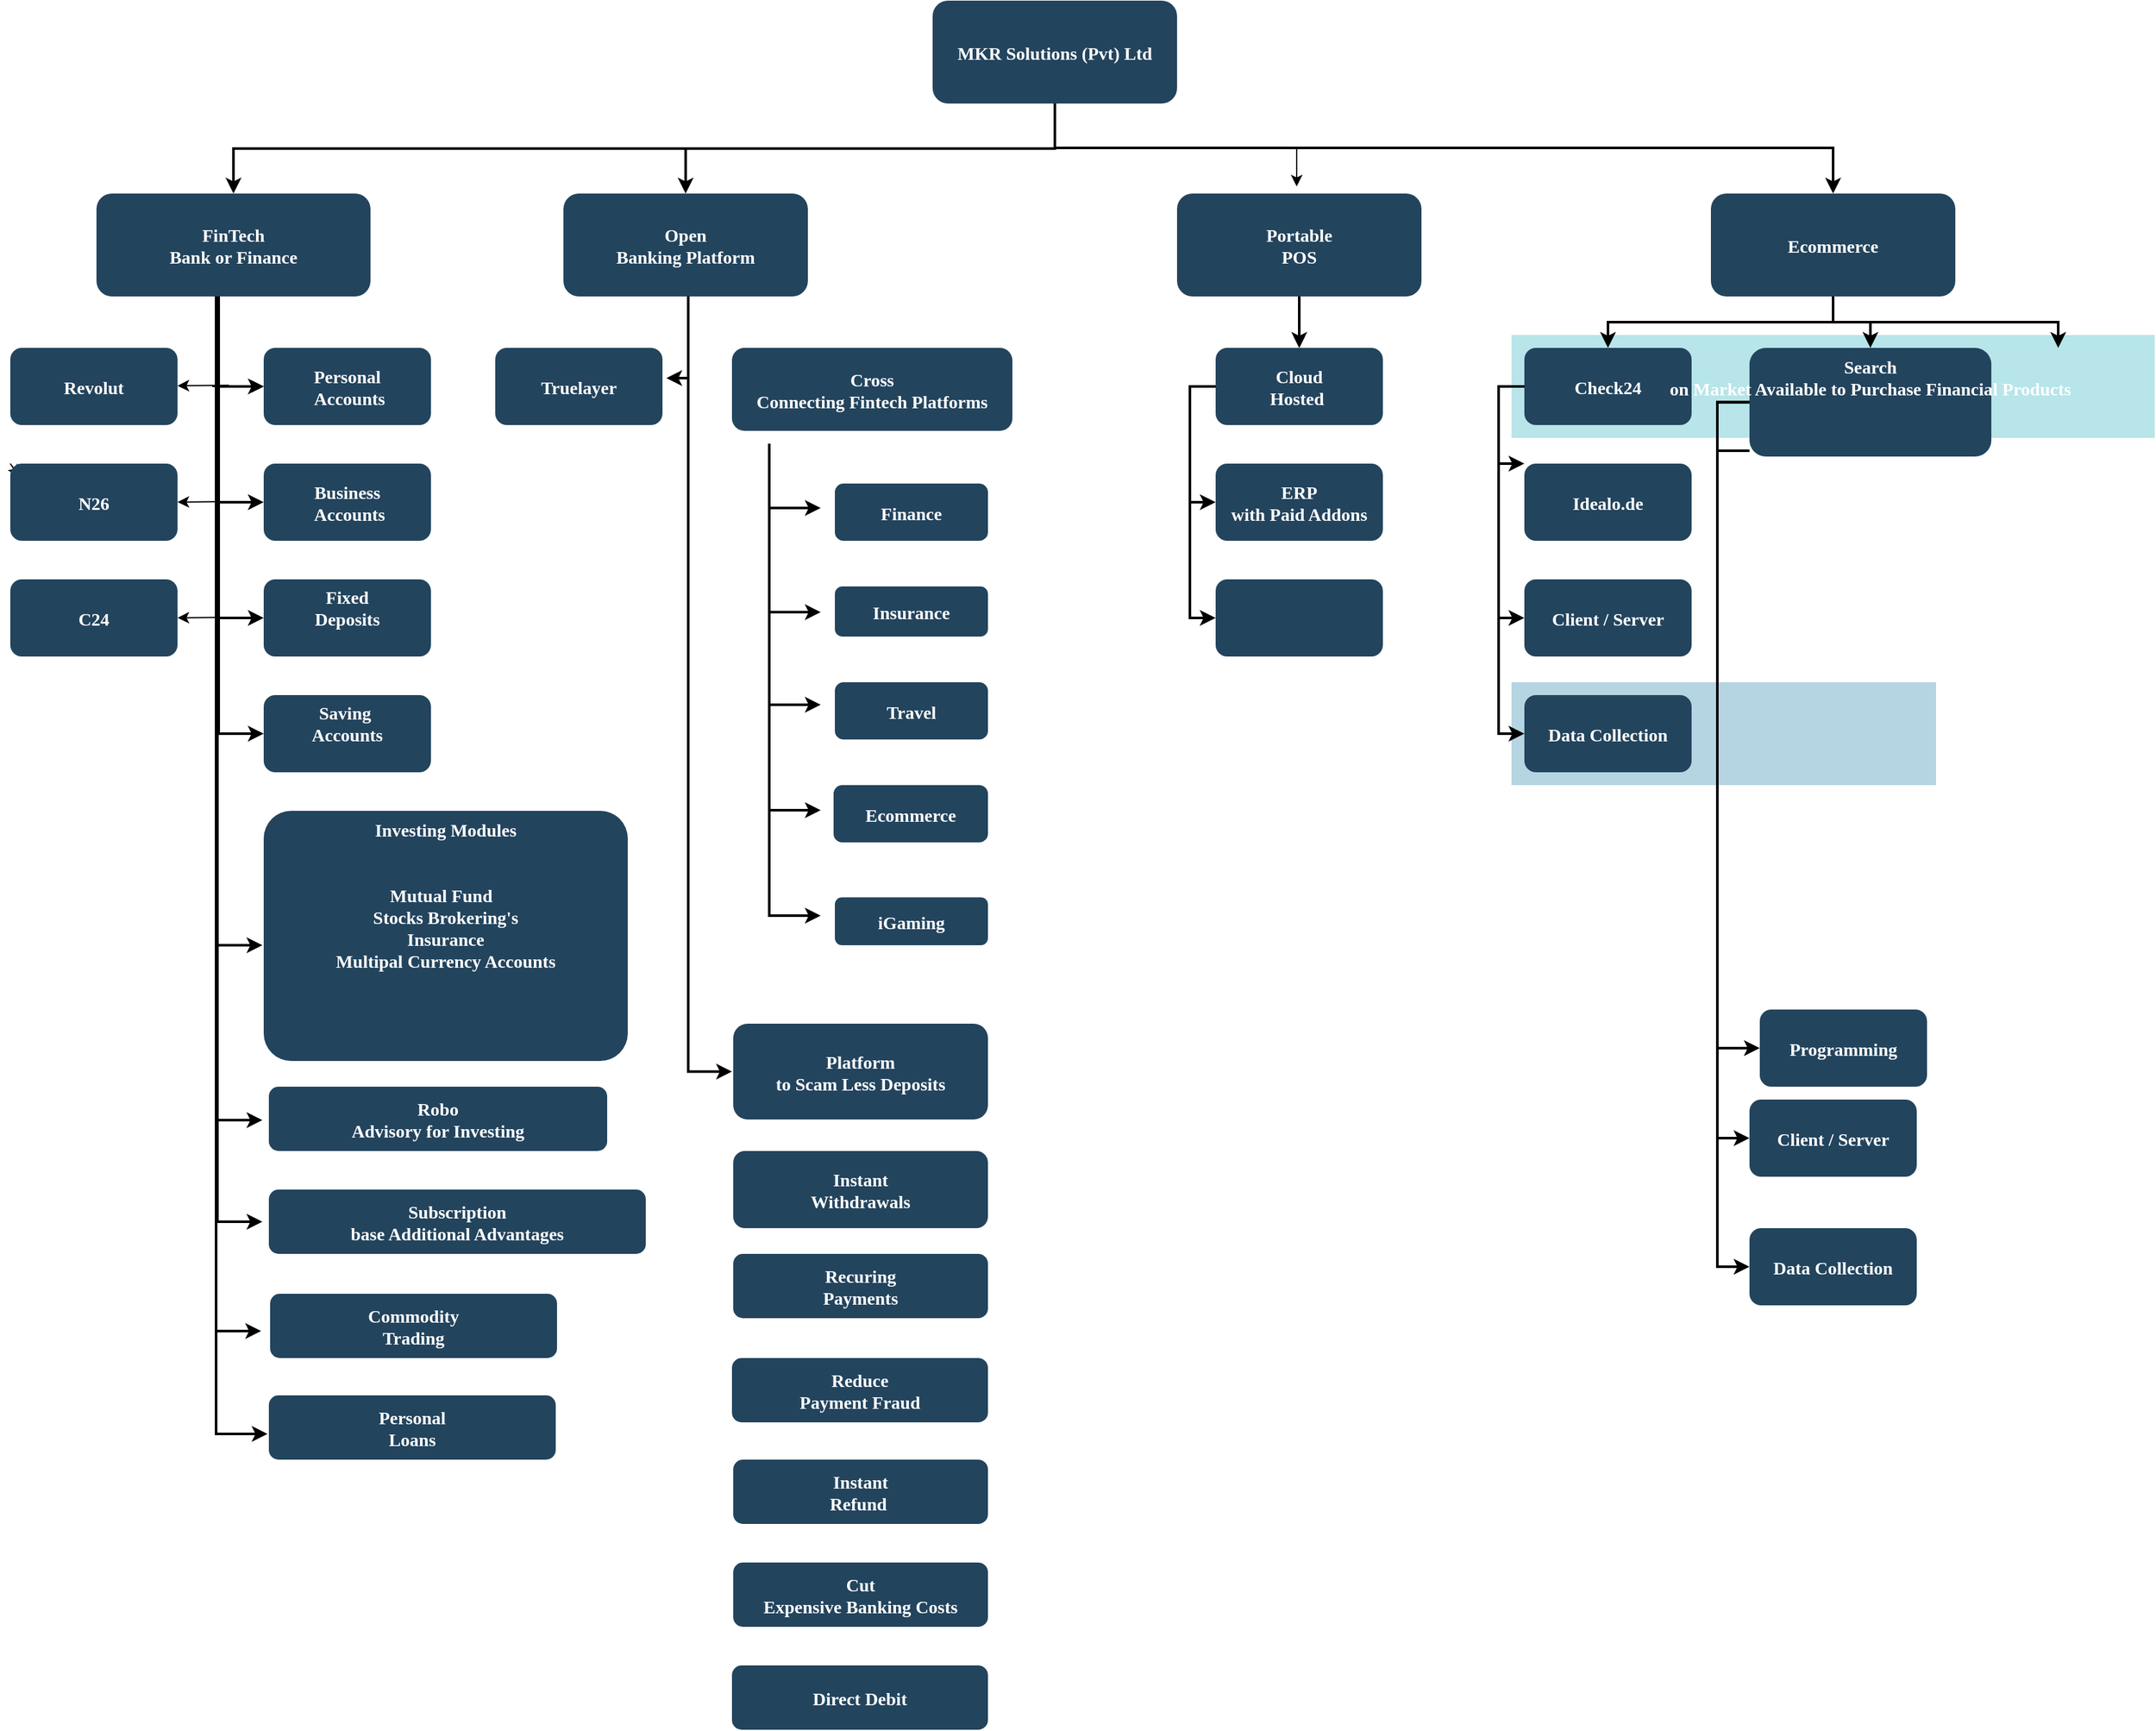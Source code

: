 <mxfile version="25.0.3">
  <diagram name="Page-1" id="2c0d36ab-eaac-3732-788b-9136903baeff">
    <mxGraphModel grid="1" page="1" gridSize="10" guides="1" tooltips="1" connect="1" arrows="1" fold="1" pageScale="1.5" pageWidth="1169" pageHeight="827" background="none" math="0" shadow="0">
      <root>
        <mxCell id="0" />
        <mxCell id="1" parent="0" />
        <mxCell id="115" value="" style="fillColor=#10739E;strokeColor=none;opacity=30;" vertex="1" parent="1">
          <mxGeometry x="1207" y="715.5" width="330" height="80" as="geometry" />
        </mxCell>
        <mxCell id="110" value="" style="fillColor=#12AAB5;strokeColor=none;opacity=30;" vertex="1" parent="1">
          <mxGeometry x="1207" y="445.5" width="500" height="80" as="geometry" />
        </mxCell>
        <mxCell id="8fLzP8o-x3sx5GPTJKCO-136" value="" style="edgeStyle=none;rounded=0;orthogonalLoop=1;jettySize=auto;html=1;" edge="1" parent="1" target="16">
          <mxGeometry relative="1" as="geometry">
            <mxPoint x="197" y="485.5" as="sourcePoint" />
          </mxGeometry>
        </mxCell>
        <mxCell id="2" value="MKR Solutions (Pvt) Ltd" style="rounded=1;fillColor=#23445D;gradientColor=none;strokeColor=none;fontColor=#FFFFFF;fontStyle=1;fontFamily=Tahoma;fontSize=14" vertex="1" parent="1">
          <mxGeometry x="757" y="185.5" width="190" height="80" as="geometry" />
        </mxCell>
        <mxCell id="4" value="Ecommerce" style="rounded=1;fillColor=#23445D;gradientColor=none;strokeColor=none;fontColor=#FFFFFF;fontStyle=1;fontFamily=Tahoma;fontSize=14" vertex="1" parent="1">
          <mxGeometry x="1362.0" y="335.5" width="190" height="80" as="geometry" />
        </mxCell>
        <mxCell id="9" value="" style="edgeStyle=elbowEdgeStyle;elbow=vertical;strokeWidth=2;rounded=0" edge="1" parent="1" source="2" target="4">
          <mxGeometry x="337" y="215.5" width="100" height="100" as="geometry">
            <mxPoint x="337" y="315.5" as="sourcePoint" />
            <mxPoint x="437" y="215.5" as="targetPoint" />
            <Array as="points">
              <mxPoint x="1040" y="300" />
              <mxPoint x="1050" y="301" />
            </Array>
          </mxGeometry>
        </mxCell>
        <mxCell id="8fLzP8o-x3sx5GPTJKCO-138" value="" style="edgeStyle=none;rounded=0;orthogonalLoop=1;jettySize=auto;html=1;" edge="1" parent="1" source="10" target="41">
          <mxGeometry relative="1" as="geometry" />
        </mxCell>
        <mxCell id="10" value="Portable&#xa;POS" style="rounded=1;fillColor=#23445D;gradientColor=none;strokeColor=none;fontColor=#FFFFFF;fontStyle=1;fontFamily=Tahoma;fontSize=14" vertex="1" parent="1">
          <mxGeometry x="947" y="335.5" width="190" height="80" as="geometry" />
        </mxCell>
        <mxCell id="12" value="Open&#xa;Banking Platform" style="rounded=1;fillColor=#23445D;gradientColor=none;strokeColor=none;fontColor=#FFFFFF;fontStyle=1;fontFamily=Tahoma;fontSize=14" vertex="1" parent="1">
          <mxGeometry x="470.0" y="335.5" width="190" height="80" as="geometry" />
        </mxCell>
        <mxCell id="13" value="FinTech&#xa;Bank or Finance" style="rounded=1;fillColor=#23445D;gradientColor=none;strokeColor=none;fontColor=#FFFFFF;fontStyle=1;fontFamily=Tahoma;fontSize=14" vertex="1" parent="1">
          <mxGeometry x="107" y="335.5" width="213" height="80" as="geometry" />
        </mxCell>
        <mxCell id="14" value="Revolut" style="rounded=1;fillColor=#23445D;gradientColor=none;strokeColor=none;fontColor=#FFFFFF;fontStyle=1;fontFamily=Tahoma;fontSize=14" vertex="1" parent="1">
          <mxGeometry x="40" y="455.5" width="130" height="60" as="geometry" />
        </mxCell>
        <mxCell id="8fLzP8o-x3sx5GPTJKCO-126" style="edgeStyle=none;rounded=0;orthogonalLoop=1;jettySize=auto;html=1;exitX=0;exitY=0;exitDx=0;exitDy=0;entryX=0;entryY=0.25;entryDx=0;entryDy=0;" edge="1" parent="1" source="15">
          <mxGeometry relative="1" as="geometry">
            <mxPoint x="47" y="555.5" as="targetPoint" />
          </mxGeometry>
        </mxCell>
        <mxCell id="15" value="N26" style="rounded=1;fillColor=#23445D;gradientColor=none;strokeColor=none;fontColor=#FFFFFF;fontStyle=1;fontFamily=Tahoma;fontSize=14" vertex="1" parent="1">
          <mxGeometry x="40" y="545.5" width="130" height="60" as="geometry" />
        </mxCell>
        <mxCell id="16" value="Personal&#xa; Accounts" style="rounded=1;fillColor=#23445D;gradientColor=none;strokeColor=none;fontColor=#FFFFFF;fontStyle=1;fontFamily=Tahoma;fontSize=14" vertex="1" parent="1">
          <mxGeometry x="237" y="455.5" width="130" height="60" as="geometry" />
        </mxCell>
        <mxCell id="17" value="Business&#xa; Accounts" style="rounded=1;fillColor=#23445D;gradientColor=none;strokeColor=none;fontColor=#FFFFFF;fontStyle=1;fontFamily=Tahoma;fontSize=14" vertex="1" parent="1">
          <mxGeometry x="237" y="545.5" width="130" height="60" as="geometry" />
        </mxCell>
        <mxCell id="18" value="&#xa;&#xa;&#xa;&#xa;&#xa;Fixed&#xa;Deposits&#xa;  &#xa; &#xa;&#xa;&#xa;&#xa;" style="rounded=1;fillColor=#23445D;gradientColor=none;strokeColor=none;fontColor=#FFFFFF;fontStyle=1;fontFamily=Tahoma;fontSize=14" vertex="1" parent="1">
          <mxGeometry x="237" y="635.5" width="130" height="60" as="geometry" />
        </mxCell>
        <mxCell id="19" value="&#xa;&#xa;&#xa;&#xa;Saving &#xa;Accounts&#xa;  &#xa; &#xa;&#xa;&#xa;" style="rounded=1;fillColor=#23445D;gradientColor=none;strokeColor=none;fontColor=#FFFFFF;fontStyle=1;fontFamily=Tahoma;fontSize=14" vertex="1" parent="1">
          <mxGeometry x="237" y="725.5" width="130" height="60" as="geometry" />
        </mxCell>
        <mxCell id="20" value="Investing Modules&#xa;&#xa; &#xa;  Mutual Fund&#xa;Stocks Brokering&#39;s&#xa;Insurance&#xa;Multipal Currency Accounts&#xa;&#xa;&#xa;&#xa;&#xa;&#xa; &#xa;  &#xa;  &#xa;&#xa;  &#xa; &#xa;&#xa;" style="rounded=1;fillColor=#23445D;gradientColor=none;strokeColor=none;fontColor=#FFFFFF;fontStyle=1;fontFamily=Tahoma;fontSize=14;arcSize=11;verticalAlign=top;textDirection=rtl;labelPosition=center;verticalLabelPosition=middle;align=center;" vertex="1" parent="1">
          <mxGeometry x="237" y="815.5" width="283" height="194.5" as="geometry" />
        </mxCell>
        <mxCell id="23" value="Robo&#xa;Advisory for Investing" style="rounded=1;fillColor=#23445D;gradientColor=none;strokeColor=none;fontColor=#FFFFFF;fontStyle=1;fontFamily=Tahoma;fontSize=14" vertex="1" parent="1">
          <mxGeometry x="241" y="1030" width="263" height="50" as="geometry" />
        </mxCell>
        <mxCell id="25" value="Truelayer" style="rounded=1;fillColor=#23445D;gradientColor=none;strokeColor=none;fontColor=#FFFFFF;fontStyle=1;fontFamily=Tahoma;fontSize=14" vertex="1" parent="1">
          <mxGeometry x="417" y="455.5" width="130" height="60" as="geometry" />
        </mxCell>
        <mxCell id="29" value="Cross&#xa;Connecting Fintech Platforms" style="rounded=1;fillColor=#23445D;gradientColor=none;strokeColor=none;fontColor=#FFFFFF;fontStyle=1;fontFamily=Tahoma;fontSize=14" vertex="1" parent="1">
          <mxGeometry x="601" y="455.5" width="218" height="64.5" as="geometry" />
        </mxCell>
        <mxCell id="30" value="Finance" style="rounded=1;fillColor=#23445D;gradientColor=none;strokeColor=none;fontColor=#FFFFFF;fontStyle=1;fontFamily=Tahoma;fontSize=14" vertex="1" parent="1">
          <mxGeometry x="681" y="561" width="119" height="44.5" as="geometry" />
        </mxCell>
        <mxCell id="31" value="Insurance" style="rounded=1;fillColor=#23445D;gradientColor=none;strokeColor=none;fontColor=#FFFFFF;fontStyle=1;fontFamily=Tahoma;fontSize=14" vertex="1" parent="1">
          <mxGeometry x="681" y="641" width="119" height="39" as="geometry" />
        </mxCell>
        <mxCell id="32" value="Travel" style="rounded=1;fillColor=#23445D;gradientColor=none;strokeColor=none;fontColor=#FFFFFF;fontStyle=1;fontFamily=Tahoma;fontSize=14" vertex="1" parent="1">
          <mxGeometry x="681" y="715.5" width="119" height="44.5" as="geometry" />
        </mxCell>
        <mxCell id="35" value="Ecommerce" style="rounded=1;fillColor=#23445D;gradientColor=none;strokeColor=none;fontColor=#FFFFFF;fontStyle=1;fontFamily=Tahoma;fontSize=14" vertex="1" parent="1">
          <mxGeometry x="680" y="795.5" width="120" height="44.5" as="geometry" />
        </mxCell>
        <mxCell id="36" value="iGaming" style="rounded=1;fillColor=#23445D;gradientColor=none;strokeColor=none;fontColor=#FFFFFF;fontStyle=1;fontFamily=Tahoma;fontSize=14" vertex="1" parent="1">
          <mxGeometry x="681" y="882.75" width="119" height="37.25" as="geometry" />
        </mxCell>
        <mxCell id="37" value="Platform&#xa;to Scam Less Deposits" style="rounded=1;fillColor=#23445D;gradientColor=none;strokeColor=none;fontColor=#FFFFFF;fontStyle=1;fontFamily=Tahoma;fontSize=14" vertex="1" parent="1">
          <mxGeometry x="602" y="981" width="198" height="74.5" as="geometry" />
        </mxCell>
        <mxCell id="38" value="Instant&#xa;Withdrawals" style="rounded=1;fillColor=#23445D;gradientColor=none;strokeColor=none;fontColor=#FFFFFF;fontStyle=1;fontFamily=Tahoma;fontSize=14" vertex="1" parent="1">
          <mxGeometry x="602" y="1080" width="198" height="60" as="geometry" />
        </mxCell>
        <mxCell id="39" value="Recuring&#xa;Payments" style="rounded=1;fillColor=#23445D;gradientColor=none;strokeColor=none;fontColor=#FFFFFF;fontStyle=1;fontFamily=Tahoma;fontSize=14" vertex="1" parent="1">
          <mxGeometry x="602" y="1160" width="198" height="50" as="geometry" />
        </mxCell>
        <mxCell id="41" value="Cloud&#xa;Hosted " style="rounded=1;fillColor=#23445D;gradientColor=none;strokeColor=none;fontColor=#FFFFFF;fontStyle=1;fontFamily=Tahoma;fontSize=14" vertex="1" parent="1">
          <mxGeometry x="977" y="455.5" width="130" height="60" as="geometry" />
        </mxCell>
        <mxCell id="42" value="ERP&#xa;with Paid Addons" style="rounded=1;fillColor=#23445D;gradientColor=none;strokeColor=none;fontColor=#FFFFFF;fontStyle=1;fontFamily=Tahoma;fontSize=14" vertex="1" parent="1">
          <mxGeometry x="977" y="545.5" width="130" height="60" as="geometry" />
        </mxCell>
        <mxCell id="43" value="" style="rounded=1;fillColor=#23445D;gradientColor=none;strokeColor=none;fontColor=#FFFFFF;fontStyle=1;fontFamily=Tahoma;fontSize=14" vertex="1" parent="1">
          <mxGeometry x="977" y="635.5" width="130" height="60" as="geometry" />
        </mxCell>
        <mxCell id="44" value="Check24" style="rounded=1;fillColor=#23445D;gradientColor=none;strokeColor=none;fontColor=#FFFFFF;fontStyle=1;fontFamily=Tahoma;fontSize=14" vertex="1" parent="1">
          <mxGeometry x="1217" y="455.5" width="130" height="60" as="geometry" />
        </mxCell>
        <mxCell id="45" value="Idealo.de" style="rounded=1;fillColor=#23445D;gradientColor=none;strokeColor=none;fontColor=#FFFFFF;fontStyle=1;fontFamily=Tahoma;fontSize=14" vertex="1" parent="1">
          <mxGeometry x="1217" y="545.5" width="130" height="60" as="geometry" />
        </mxCell>
        <mxCell id="46" value="Client / Server" style="rounded=1;fillColor=#23445D;gradientColor=none;strokeColor=none;fontColor=#FFFFFF;fontStyle=1;fontFamily=Tahoma;fontSize=14" vertex="1" parent="1">
          <mxGeometry x="1217" y="635.5" width="130" height="60" as="geometry" />
        </mxCell>
        <mxCell id="47" value="Data Collection" style="rounded=1;fillColor=#23445D;gradientColor=none;strokeColor=none;fontColor=#FFFFFF;fontStyle=1;fontFamily=Tahoma;fontSize=14" vertex="1" parent="1">
          <mxGeometry x="1217" y="725.5" width="130" height="60" as="geometry" />
        </mxCell>
        <mxCell id="48" value="Search&#xa;on Market Available to Purchase Financial Products" style="rounded=1;fillColor=#23445D;gradientColor=none;strokeColor=none;fontColor=#FFFFFF;fontStyle=1;fontFamily=Tahoma;fontSize=14;verticalAlign=top;" vertex="1" parent="1">
          <mxGeometry x="1392" y="455.5" width="188" height="84.5" as="geometry" />
        </mxCell>
        <mxCell id="49" value="Programming" style="rounded=1;fillColor=#23445D;gradientColor=none;strokeColor=none;fontColor=#FFFFFF;fontStyle=1;fontFamily=Tahoma;fontSize=14" vertex="1" parent="1">
          <mxGeometry x="1400" y="970" width="130" height="60" as="geometry" />
        </mxCell>
        <mxCell id="50" value="Client / Server" style="rounded=1;fillColor=#23445D;gradientColor=none;strokeColor=none;fontColor=#FFFFFF;fontStyle=1;fontFamily=Tahoma;fontSize=14" vertex="1" parent="1">
          <mxGeometry x="1392" y="1040" width="130" height="60" as="geometry" />
        </mxCell>
        <mxCell id="51" value="Data Collection" style="rounded=1;fillColor=#23445D;gradientColor=none;strokeColor=none;fontColor=#FFFFFF;fontStyle=1;fontFamily=Tahoma;fontSize=14" vertex="1" parent="1">
          <mxGeometry x="1392" y="1140" width="130" height="60" as="geometry" />
        </mxCell>
        <mxCell id="59" value="" style="edgeStyle=elbowEdgeStyle;elbow=vertical;strokeWidth=2;rounded=0" edge="1" parent="1" source="2" target="12">
          <mxGeometry x="347" y="225.5" width="100" height="100" as="geometry">
            <mxPoint x="862.0" y="275.5" as="sourcePoint" />
            <mxPoint x="1467.0" y="345.5" as="targetPoint" />
          </mxGeometry>
        </mxCell>
        <mxCell id="61" value="" style="edgeStyle=elbowEdgeStyle;elbow=vertical;strokeWidth=2;rounded=0" edge="1" parent="1" source="2" target="13">
          <mxGeometry x="-23" y="135.5" width="100" height="100" as="geometry">
            <mxPoint x="-23" y="235.5" as="sourcePoint" />
            <mxPoint x="77" y="135.5" as="targetPoint" />
          </mxGeometry>
        </mxCell>
        <mxCell id="64" value="" style="edgeStyle=elbowEdgeStyle;elbow=horizontal;strokeWidth=2;rounded=0" edge="1" parent="1" source="13" target="16">
          <mxGeometry x="-23" y="135.5" width="100" height="100" as="geometry">
            <mxPoint x="-23" y="235.5" as="sourcePoint" />
            <mxPoint x="77" y="135.5" as="targetPoint" />
            <Array as="points">
              <mxPoint x="202" y="435.5" />
            </Array>
          </mxGeometry>
        </mxCell>
        <mxCell id="65" value="" style="edgeStyle=elbowEdgeStyle;elbow=horizontal;strokeWidth=2;rounded=0" edge="1" parent="1" source="13" target="17">
          <mxGeometry x="-23" y="135.5" width="100" height="100" as="geometry">
            <mxPoint x="-23" y="235.5" as="sourcePoint" />
            <mxPoint x="77" y="135.5" as="targetPoint" />
            <Array as="points">
              <mxPoint x="202" y="475.5" />
            </Array>
          </mxGeometry>
        </mxCell>
        <mxCell id="66" value="" style="edgeStyle=elbowEdgeStyle;elbow=horizontal;strokeWidth=2;rounded=0" edge="1" parent="1" source="13" target="18">
          <mxGeometry x="-23" y="135.5" width="100" height="100" as="geometry">
            <mxPoint x="-23" y="235.5" as="sourcePoint" />
            <mxPoint x="77" y="135.5" as="targetPoint" />
            <Array as="points">
              <mxPoint x="202" y="525.5" />
            </Array>
          </mxGeometry>
        </mxCell>
        <mxCell id="67" value="" style="edgeStyle=elbowEdgeStyle;elbow=horizontal;strokeWidth=2;rounded=0" edge="1" parent="1" source="13" target="19">
          <mxGeometry x="-23" y="135.5" width="100" height="100" as="geometry">
            <mxPoint x="-23" y="235.5" as="sourcePoint" />
            <mxPoint x="77" y="135.5" as="targetPoint" />
            <Array as="points">
              <mxPoint x="202" y="575.5" />
            </Array>
          </mxGeometry>
        </mxCell>
        <mxCell id="68" value="" style="edgeStyle=elbowEdgeStyle;elbow=horizontal;strokeWidth=2;rounded=0" edge="1" parent="1" source="13">
          <mxGeometry x="-23" y="135.5" width="100" height="100" as="geometry">
            <mxPoint x="-23" y="235.5" as="sourcePoint" />
            <mxPoint x="240" y="1300" as="targetPoint" />
            <Array as="points">
              <mxPoint x="200" y="1300" />
            </Array>
          </mxGeometry>
        </mxCell>
        <mxCell id="73" value="" style="edgeStyle=elbowEdgeStyle;elbow=horizontal;strokeWidth=2;rounded=0" edge="1" parent="1">
          <mxGeometry x="-23" y="135.5" width="100" height="100" as="geometry">
            <mxPoint x="630" y="530" as="sourcePoint" />
            <mxPoint x="670" y="580" as="targetPoint" />
            <Array as="points">
              <mxPoint x="630" y="540" />
            </Array>
          </mxGeometry>
        </mxCell>
        <mxCell id="75" value="" style="edgeStyle=elbowEdgeStyle;elbow=horizontal;strokeWidth=2;rounded=0;entryX=1.023;entryY=0.392;entryDx=0;entryDy=0;entryPerimeter=0;" edge="1" parent="1" target="25">
          <mxGeometry x="-23" y="135.5" width="100" height="100" as="geometry">
            <mxPoint x="567" y="415.5" as="sourcePoint" />
            <mxPoint x="600" y="480" as="targetPoint" />
            <Array as="points">
              <mxPoint x="567" y="605.5" />
            </Array>
          </mxGeometry>
        </mxCell>
        <mxCell id="82" value="" style="edgeStyle=elbowEdgeStyle;elbow=horizontal;strokeWidth=2;rounded=0" edge="1" parent="1" source="41" target="42">
          <mxGeometry x="-23" y="135.5" width="100" height="100" as="geometry">
            <mxPoint x="-23" y="235.5" as="sourcePoint" />
            <mxPoint x="77" y="135.5" as="targetPoint" />
            <Array as="points">
              <mxPoint x="957" y="535.5" />
            </Array>
          </mxGeometry>
        </mxCell>
        <mxCell id="83" value="" style="edgeStyle=elbowEdgeStyle;elbow=horizontal;strokeWidth=2;rounded=0" edge="1" parent="1" source="41" target="43">
          <mxGeometry x="-23" y="135.5" width="100" height="100" as="geometry">
            <mxPoint x="-23" y="235.5" as="sourcePoint" />
            <mxPoint x="77" y="135.5" as="targetPoint" />
            <Array as="points">
              <mxPoint x="957" y="585.5" />
            </Array>
          </mxGeometry>
        </mxCell>
        <mxCell id="84" value="" style="edgeStyle=elbowEdgeStyle;elbow=horizontal;strokeWidth=2;rounded=0" edge="1" parent="1" source="44" target="45">
          <mxGeometry x="-23" y="135.5" width="100" height="100" as="geometry">
            <mxPoint x="-23" y="235.5" as="sourcePoint" />
            <mxPoint x="77" y="135.5" as="targetPoint" />
            <Array as="points">
              <mxPoint x="1197" y="545.5" />
            </Array>
          </mxGeometry>
        </mxCell>
        <mxCell id="85" value="" style="edgeStyle=elbowEdgeStyle;elbow=horizontal;strokeWidth=2;rounded=0" edge="1" parent="1" source="44" target="46">
          <mxGeometry x="-23" y="135.5" width="100" height="100" as="geometry">
            <mxPoint x="-23" y="235.5" as="sourcePoint" />
            <mxPoint x="77" y="135.5" as="targetPoint" />
            <Array as="points">
              <mxPoint x="1197" y="575.5" />
            </Array>
          </mxGeometry>
        </mxCell>
        <mxCell id="86" value="" style="edgeStyle=elbowEdgeStyle;elbow=horizontal;strokeWidth=2;rounded=0" edge="1" parent="1" source="44" target="47">
          <mxGeometry x="-23" y="135.5" width="100" height="100" as="geometry">
            <mxPoint x="-23" y="235.5" as="sourcePoint" />
            <mxPoint x="77" y="135.5" as="targetPoint" />
            <Array as="points">
              <mxPoint x="1197" y="625.5" />
            </Array>
          </mxGeometry>
        </mxCell>
        <mxCell id="87" value="" style="edgeStyle=elbowEdgeStyle;elbow=horizontal;strokeWidth=2;rounded=0" edge="1" parent="1" source="48" target="49">
          <mxGeometry x="-23" y="135.5" width="100" height="100" as="geometry">
            <mxPoint x="-23" y="235.5" as="sourcePoint" />
            <mxPoint x="77" y="135.5" as="targetPoint" />
            <Array as="points">
              <mxPoint x="1367" y="535.5" />
            </Array>
          </mxGeometry>
        </mxCell>
        <mxCell id="88" value="" style="edgeStyle=elbowEdgeStyle;elbow=horizontal;strokeWidth=2;rounded=0" edge="1" parent="1" source="48" target="50">
          <mxGeometry x="-23" y="135.5" width="100" height="100" as="geometry">
            <mxPoint x="-23" y="235.5" as="sourcePoint" />
            <mxPoint x="77" y="135.5" as="targetPoint" />
            <Array as="points">
              <mxPoint x="1367" y="595.5" />
            </Array>
          </mxGeometry>
        </mxCell>
        <mxCell id="89" value="" style="edgeStyle=elbowEdgeStyle;elbow=horizontal;strokeWidth=2;rounded=0" edge="1" parent="1" source="48" target="51">
          <mxGeometry x="-23" y="135.5" width="100" height="100" as="geometry">
            <mxPoint x="-23" y="235.5" as="sourcePoint" />
            <mxPoint x="77" y="135.5" as="targetPoint" />
            <Array as="points">
              <mxPoint x="1367" y="625.5" />
            </Array>
          </mxGeometry>
        </mxCell>
        <mxCell id="103" value="" style="edgeStyle=elbowEdgeStyle;elbow=vertical;strokeWidth=2;rounded=0" edge="1" parent="1" source="10" target="41">
          <mxGeometry x="-23" y="135.5" width="100" height="100" as="geometry">
            <mxPoint x="-23" y="235.5" as="sourcePoint" />
            <mxPoint x="77" y="135.5" as="targetPoint" />
          </mxGeometry>
        </mxCell>
        <mxCell id="104" value="" style="edgeStyle=elbowEdgeStyle;elbow=vertical;strokeWidth=2;rounded=0" edge="1" parent="1" source="4" target="48">
          <mxGeometry x="-23" y="135.5" width="100" height="100" as="geometry">
            <mxPoint x="-23" y="235.5" as="sourcePoint" />
            <mxPoint x="77" y="135.5" as="targetPoint" />
          </mxGeometry>
        </mxCell>
        <mxCell id="105" value="" style="edgeStyle=elbowEdgeStyle;elbow=vertical;strokeWidth=2;rounded=0" edge="1" parent="1" source="4" target="44">
          <mxGeometry x="-23" y="135.5" width="100" height="100" as="geometry">
            <mxPoint x="-23" y="235.5" as="sourcePoint" />
            <mxPoint x="77" y="135.5" as="targetPoint" />
          </mxGeometry>
        </mxCell>
        <mxCell id="106" value="" style="edgeStyle=elbowEdgeStyle;elbow=vertical;strokeWidth=2;rounded=0" edge="1" parent="1" source="4">
          <mxGeometry x="-23" y="135.5" width="100" height="100" as="geometry">
            <mxPoint x="-23" y="235.5" as="sourcePoint" />
            <mxPoint x="1632" y="455.5" as="targetPoint" />
          </mxGeometry>
        </mxCell>
        <mxCell id="8fLzP8o-x3sx5GPTJKCO-125" style="edgeStyle=none;rounded=0;orthogonalLoop=1;jettySize=auto;html=1;exitX=0.5;exitY=0;exitDx=0;exitDy=0;" edge="1" parent="1">
          <mxGeometry relative="1" as="geometry">
            <mxPoint x="117.0" y="545.5" as="sourcePoint" />
            <mxPoint x="117.0" y="545.5" as="targetPoint" />
          </mxGeometry>
        </mxCell>
        <mxCell id="8fLzP8o-x3sx5GPTJKCO-135" value="C24" style="rounded=1;fillColor=#23445D;gradientColor=none;strokeColor=none;fontColor=#FFFFFF;fontStyle=1;fontFamily=Tahoma;fontSize=14" vertex="1" parent="1">
          <mxGeometry x="40" y="635.5" width="130" height="60" as="geometry" />
        </mxCell>
        <mxCell id="8fLzP8o-x3sx5GPTJKCO-144" value="" style="endArrow=classic;html=1;rounded=0;" edge="1" parent="1">
          <mxGeometry width="50" height="50" relative="1" as="geometry">
            <mxPoint x="210" y="484.59" as="sourcePoint" />
            <mxPoint x="170" y="485" as="targetPoint" />
          </mxGeometry>
        </mxCell>
        <mxCell id="8fLzP8o-x3sx5GPTJKCO-147" value="" style="endArrow=classic;html=1;rounded=0;" edge="1" parent="1">
          <mxGeometry width="50" height="50" relative="1" as="geometry">
            <mxPoint x="210" y="575" as="sourcePoint" />
            <mxPoint x="170" y="575.41" as="targetPoint" />
          </mxGeometry>
        </mxCell>
        <mxCell id="8fLzP8o-x3sx5GPTJKCO-148" value="" style="endArrow=classic;html=1;rounded=0;" edge="1" parent="1">
          <mxGeometry width="50" height="50" relative="1" as="geometry">
            <mxPoint x="210" y="665" as="sourcePoint" />
            <mxPoint x="170" y="665.41" as="targetPoint" />
          </mxGeometry>
        </mxCell>
        <mxCell id="8fLzP8o-x3sx5GPTJKCO-150" value="Subscription&#xa;base Additional Advantages" style="rounded=1;fillColor=#23445D;gradientColor=none;strokeColor=none;fontColor=#FFFFFF;fontStyle=1;fontFamily=Tahoma;fontSize=14" vertex="1" parent="1">
          <mxGeometry x="241" y="1110" width="293" height="50" as="geometry" />
        </mxCell>
        <mxCell id="8fLzP8o-x3sx5GPTJKCO-151" value="Commodity&#xa;Trading" style="rounded=1;fillColor=#23445D;gradientColor=none;strokeColor=none;fontColor=#FFFFFF;fontStyle=1;fontFamily=Tahoma;fontSize=14" vertex="1" parent="1">
          <mxGeometry x="242" y="1191" width="223" height="50" as="geometry" />
        </mxCell>
        <mxCell id="8fLzP8o-x3sx5GPTJKCO-152" value="Personal&#xa;Loans" style="rounded=1;fillColor=#23445D;gradientColor=none;strokeColor=none;fontColor=#FFFFFF;fontStyle=1;fontFamily=Tahoma;fontSize=14" vertex="1" parent="1">
          <mxGeometry x="241" y="1270" width="223" height="50" as="geometry" />
        </mxCell>
        <mxCell id="8fLzP8o-x3sx5GPTJKCO-153" value="Reduce&#xa;Payment Fraud" style="rounded=1;fillColor=#23445D;gradientColor=none;strokeColor=none;fontColor=#FFFFFF;fontStyle=1;fontFamily=Tahoma;fontSize=14" vertex="1" parent="1">
          <mxGeometry x="601" y="1241" width="199" height="50" as="geometry" />
        </mxCell>
        <mxCell id="8fLzP8o-x3sx5GPTJKCO-154" value="Instant&#xa;Refund " style="rounded=1;fillColor=#23445D;gradientColor=none;strokeColor=none;fontColor=#FFFFFF;fontStyle=1;fontFamily=Tahoma;fontSize=14" vertex="1" parent="1">
          <mxGeometry x="602" y="1320" width="198" height="50" as="geometry" />
        </mxCell>
        <mxCell id="8fLzP8o-x3sx5GPTJKCO-155" value="Cut&#xa;Expensive Banking Costs" style="rounded=1;fillColor=#23445D;gradientColor=none;strokeColor=none;fontColor=#FFFFFF;fontStyle=1;fontFamily=Tahoma;fontSize=14" vertex="1" parent="1">
          <mxGeometry x="602" y="1400" width="198" height="50" as="geometry" />
        </mxCell>
        <mxCell id="8fLzP8o-x3sx5GPTJKCO-158" style="edgeStyle=none;rounded=0;orthogonalLoop=1;jettySize=auto;html=1;exitX=1;exitY=0.5;exitDx=0;exitDy=0;" edge="1" parent="1" source="25" target="25">
          <mxGeometry relative="1" as="geometry" />
        </mxCell>
        <mxCell id="95Yf4TQ1uGfuyi8VCFPg-127" value="" style="endArrow=classic;html=1;rounded=0;" edge="1" parent="1">
          <mxGeometry width="50" height="50" relative="1" as="geometry">
            <mxPoint x="1040" y="300" as="sourcePoint" />
            <mxPoint x="1040" y="330" as="targetPoint" />
          </mxGeometry>
        </mxCell>
        <mxCell id="95Yf4TQ1uGfuyi8VCFPg-128" value="Direct Debit" style="rounded=1;fillColor=#23445D;gradientColor=none;strokeColor=none;fontColor=#FFFFFF;fontStyle=1;fontFamily=Tahoma;fontSize=14" vertex="1" parent="1">
          <mxGeometry x="601" y="1480" width="199" height="50" as="geometry" />
        </mxCell>
        <mxCell id="95Yf4TQ1uGfuyi8VCFPg-132" value="" style="edgeStyle=elbowEdgeStyle;elbow=horizontal;strokeWidth=2;rounded=0" edge="1" parent="1">
          <mxGeometry x="-23" y="135.5" width="100" height="100" as="geometry">
            <mxPoint x="201" y="580" as="sourcePoint" />
            <mxPoint x="236" y="920" as="targetPoint" />
            <Array as="points">
              <mxPoint x="201" y="739.5" />
            </Array>
          </mxGeometry>
        </mxCell>
        <mxCell id="95Yf4TQ1uGfuyi8VCFPg-133" value="" style="edgeStyle=elbowEdgeStyle;elbow=horizontal;strokeWidth=2;rounded=0" edge="1" parent="1">
          <mxGeometry x="-23" y="135.5" width="100" height="100" as="geometry">
            <mxPoint x="201" y="716" as="sourcePoint" />
            <mxPoint x="236" y="1056" as="targetPoint" />
            <Array as="points">
              <mxPoint x="201" y="875.5" />
            </Array>
          </mxGeometry>
        </mxCell>
        <mxCell id="95Yf4TQ1uGfuyi8VCFPg-134" value="" style="edgeStyle=elbowEdgeStyle;elbow=horizontal;strokeWidth=2;rounded=0" edge="1" parent="1">
          <mxGeometry x="-23" y="135.5" width="100" height="100" as="geometry">
            <mxPoint x="201" y="795" as="sourcePoint" />
            <mxPoint x="236" y="1135" as="targetPoint" />
            <Array as="points">
              <mxPoint x="201" y="954.5" />
            </Array>
          </mxGeometry>
        </mxCell>
        <mxCell id="95Yf4TQ1uGfuyi8VCFPg-135" value="" style="edgeStyle=elbowEdgeStyle;elbow=horizontal;strokeWidth=2;rounded=0" edge="1" parent="1">
          <mxGeometry x="-23" y="135.5" width="100" height="100" as="geometry">
            <mxPoint x="200" y="880" as="sourcePoint" />
            <mxPoint x="235" y="1220" as="targetPoint" />
            <Array as="points">
              <mxPoint x="200" y="1039.5" />
            </Array>
          </mxGeometry>
        </mxCell>
        <mxCell id="95Yf4TQ1uGfuyi8VCFPg-136" value="" style="edgeStyle=elbowEdgeStyle;elbow=horizontal;strokeWidth=2;rounded=0" edge="1" parent="1">
          <mxGeometry x="-23" y="135.5" width="100" height="100" as="geometry">
            <mxPoint x="630" y="580" as="sourcePoint" />
            <mxPoint x="670" y="661" as="targetPoint" />
            <Array as="points">
              <mxPoint x="630" y="620" />
            </Array>
          </mxGeometry>
        </mxCell>
        <mxCell id="95Yf4TQ1uGfuyi8VCFPg-137" value="" style="edgeStyle=elbowEdgeStyle;elbow=horizontal;strokeWidth=2;rounded=0" edge="1" parent="1">
          <mxGeometry x="-23" y="135.5" width="100" height="100" as="geometry">
            <mxPoint x="630" y="652" as="sourcePoint" />
            <mxPoint x="670" y="733" as="targetPoint" />
            <Array as="points">
              <mxPoint x="630" y="692" />
            </Array>
          </mxGeometry>
        </mxCell>
        <mxCell id="95Yf4TQ1uGfuyi8VCFPg-138" value="" style="edgeStyle=elbowEdgeStyle;elbow=horizontal;strokeWidth=2;rounded=0" edge="1" parent="1">
          <mxGeometry x="-23" y="135.5" width="100" height="100" as="geometry">
            <mxPoint x="630" y="734" as="sourcePoint" />
            <mxPoint x="670" y="815" as="targetPoint" />
            <Array as="points">
              <mxPoint x="630" y="774" />
            </Array>
          </mxGeometry>
        </mxCell>
        <mxCell id="95Yf4TQ1uGfuyi8VCFPg-139" value="" style="edgeStyle=elbowEdgeStyle;elbow=horizontal;strokeWidth=2;rounded=0" edge="1" parent="1">
          <mxGeometry x="-23" y="135.5" width="100" height="100" as="geometry">
            <mxPoint x="630" y="816" as="sourcePoint" />
            <mxPoint x="670" y="897" as="targetPoint" />
            <Array as="points">
              <mxPoint x="630" y="856" />
            </Array>
          </mxGeometry>
        </mxCell>
        <mxCell id="6igJF65T4VfOEFjrmeqN-116" value="" style="edgeStyle=elbowEdgeStyle;elbow=horizontal;strokeWidth=2;rounded=0;entryX=0;entryY=0.5;entryDx=0;entryDy=0;" edge="1" parent="1">
          <mxGeometry x="-23" y="135.5" width="100" height="100" as="geometry">
            <mxPoint x="567" y="420" as="sourcePoint" />
            <mxPoint x="601" y="1018.25" as="targetPoint" />
            <Array as="points">
              <mxPoint x="567" y="1140" />
            </Array>
          </mxGeometry>
        </mxCell>
      </root>
    </mxGraphModel>
  </diagram>
</mxfile>
